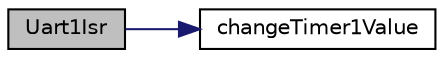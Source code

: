 digraph "Uart1Isr"
{
 // LATEX_PDF_SIZE
  edge [fontname="Helvetica",fontsize="10",labelfontname="Helvetica",labelfontsize="10"];
  node [fontname="Helvetica",fontsize="10",shape=record];
  rankdir="LR";
  Node52 [label="Uart1Isr",height=0.2,width=0.4,color="black", fillcolor="grey75", style="filled", fontcolor="black",tooltip="Function to Handle Interrupts from UART1."];
  Node52 -> Node53 [color="midnightblue",fontsize="10",style="solid",fontname="Helvetica"];
  Node53 [label="changeTimer1Value",height=0.2,width=0.4,color="black", fillcolor="white", style="filled",URL="$satej__matthew_8c.html#ae0e2b59e29ecdbadeb6bfa1a9efa5a85",tooltip="Function to change load value of Timer1."];
}
